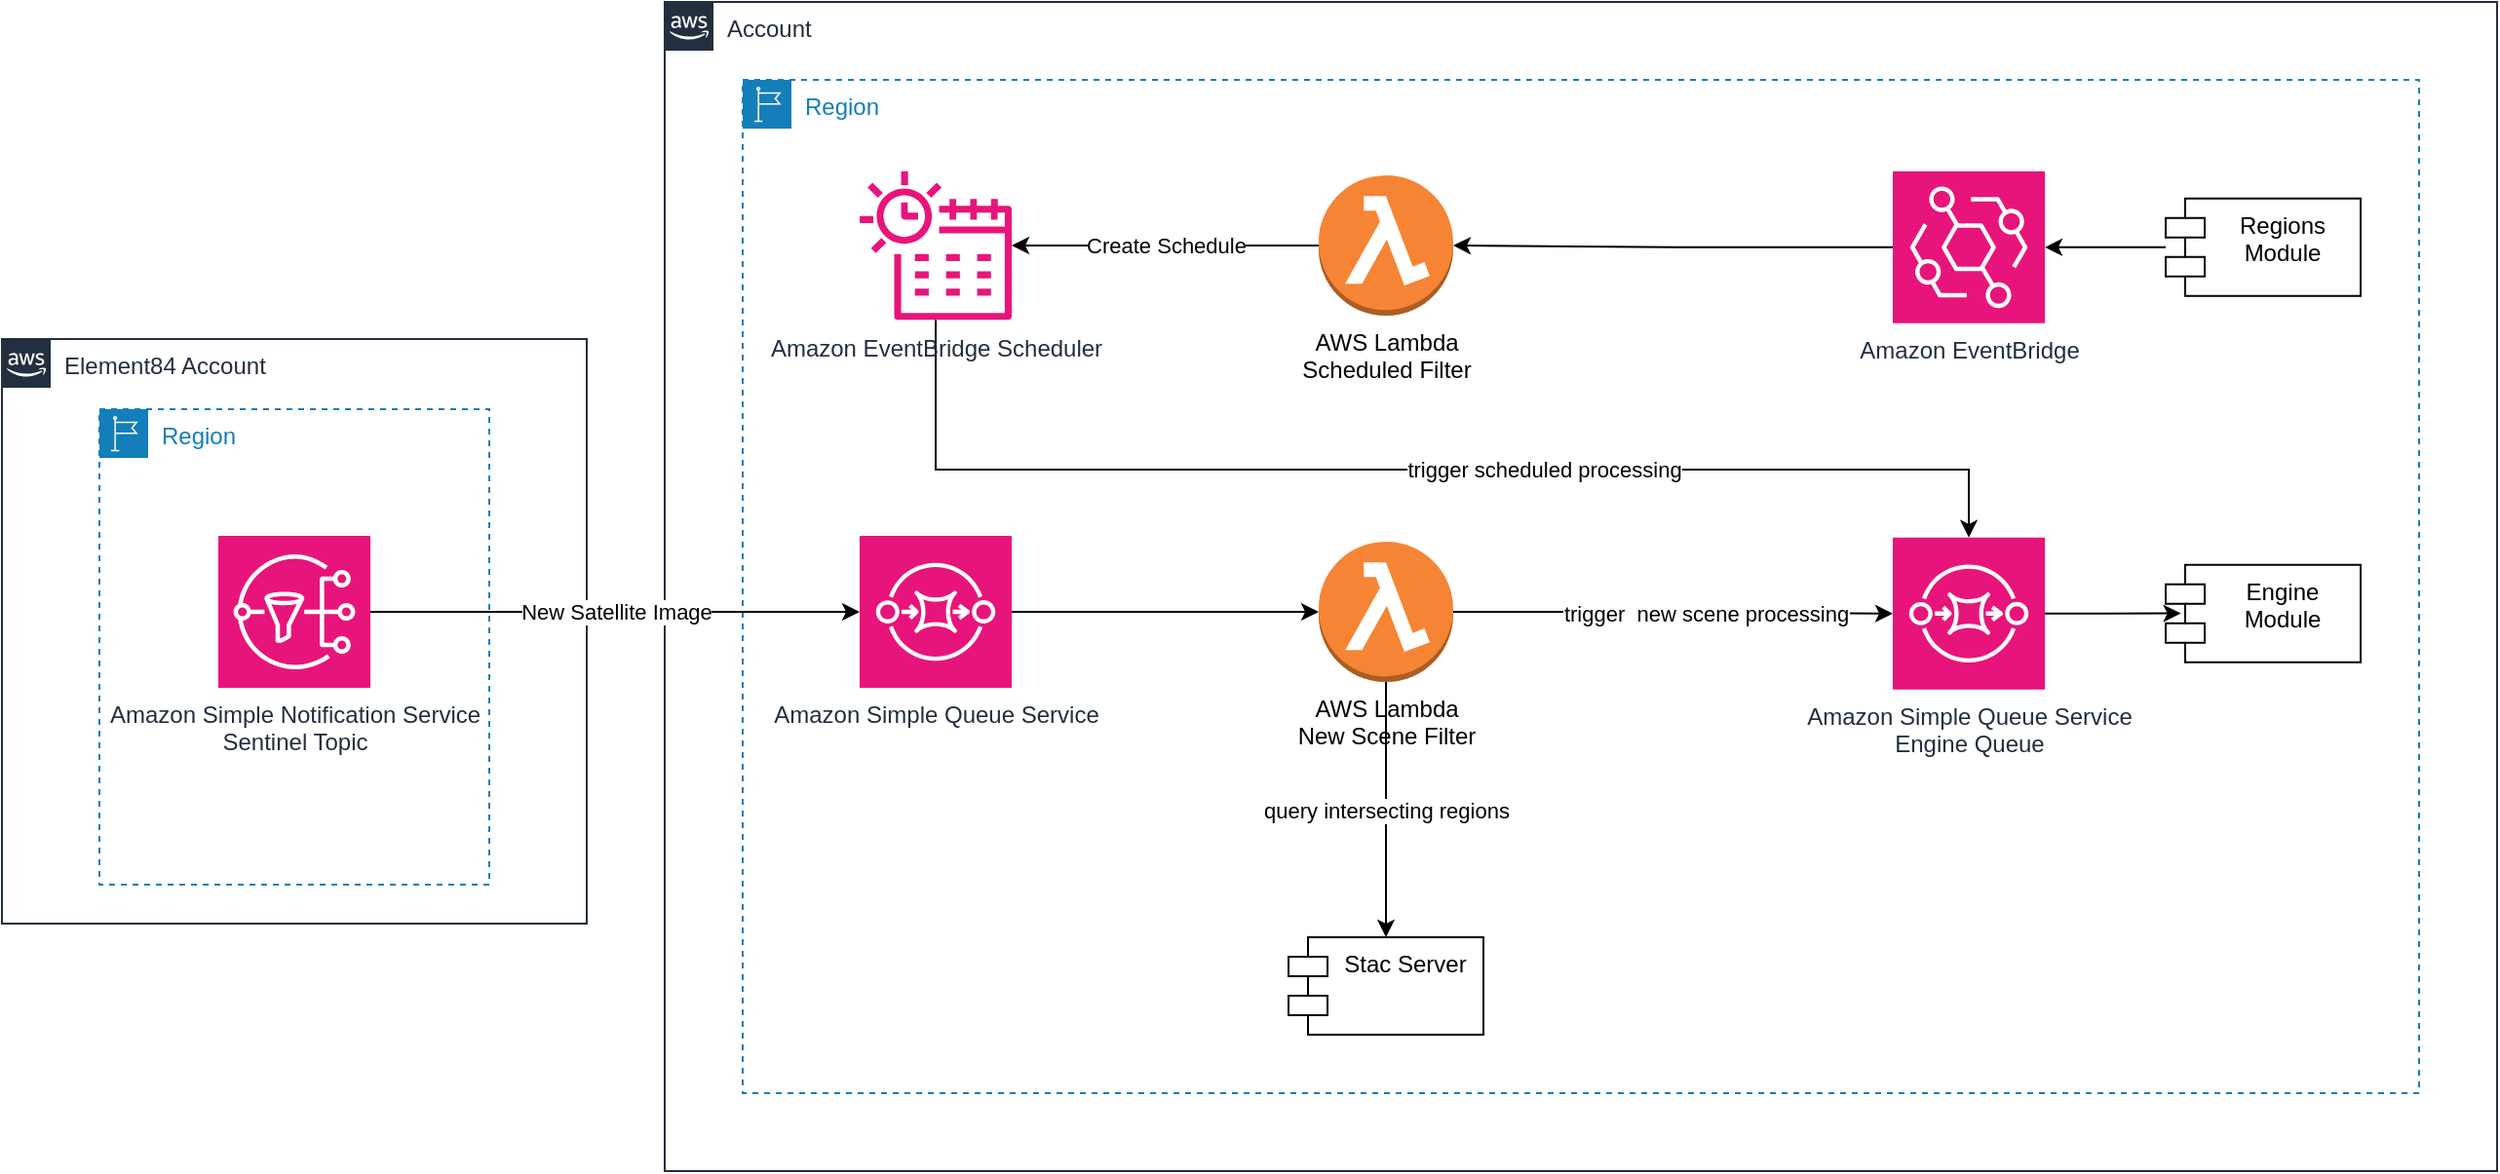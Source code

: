 <mxfile version="21.7.4" type="device">
  <diagram name="Page-1" id="F9or5GQ9XItE_AyRXgZM">
    <mxGraphModel dx="3910" dy="767" grid="1" gridSize="10" guides="1" tooltips="1" connect="1" arrows="1" fold="1" page="1" pageScale="1" pageWidth="2336" pageHeight="1654" math="0" shadow="0">
      <root>
        <mxCell id="0" />
        <mxCell id="1" parent="0" />
        <mxCell id="WcB3qR7SCc_YL2CJhBid-1" value="Account" style="points=[[0,0],[0.25,0],[0.5,0],[0.75,0],[1,0],[1,0.25],[1,0.5],[1,0.75],[1,1],[0.75,1],[0.5,1],[0.25,1],[0,1],[0,0.75],[0,0.5],[0,0.25]];outlineConnect=0;gradientColor=none;html=1;whiteSpace=wrap;fontSize=12;fontStyle=0;container=1;pointerEvents=0;collapsible=0;recursiveResize=0;shape=mxgraph.aws4.group;grIcon=mxgraph.aws4.group_aws_cloud_alt;strokeColor=#232F3E;fillColor=none;verticalAlign=top;align=left;spacingLeft=30;fontColor=#232F3E;dashed=0;" parent="1" vertex="1">
          <mxGeometry x="160" y="200" width="940" height="600" as="geometry" />
        </mxCell>
        <mxCell id="WcB3qR7SCc_YL2CJhBid-3" value="Region" style="points=[[0,0],[0.25,0],[0.5,0],[0.75,0],[1,0],[1,0.25],[1,0.5],[1,0.75],[1,1],[0.75,1],[0.5,1],[0.25,1],[0,1],[0,0.75],[0,0.5],[0,0.25]];outlineConnect=0;gradientColor=none;html=1;whiteSpace=wrap;fontSize=12;fontStyle=0;container=1;pointerEvents=0;collapsible=0;recursiveResize=0;shape=mxgraph.aws4.group;grIcon=mxgraph.aws4.group_region;strokeColor=#147EBA;fillColor=none;verticalAlign=top;align=left;spacingLeft=30;fontColor=#147EBA;dashed=1;" parent="WcB3qR7SCc_YL2CJhBid-1" vertex="1">
          <mxGeometry x="40" y="40" width="860" height="520" as="geometry" />
        </mxCell>
        <mxCell id="WcB3qR7SCc_YL2CJhBid-30" style="edgeStyle=orthogonalEdgeStyle;rounded=0;orthogonalLoop=1;jettySize=auto;html=1;" parent="WcB3qR7SCc_YL2CJhBid-3" source="WcB3qR7SCc_YL2CJhBid-5" target="WcB3qR7SCc_YL2CJhBid-7" edge="1">
          <mxGeometry relative="1" as="geometry">
            <Array as="points">
              <mxPoint x="99" y="200" />
              <mxPoint x="629" y="200" />
            </Array>
          </mxGeometry>
        </mxCell>
        <mxCell id="WcB3qR7SCc_YL2CJhBid-31" value="trigger scheduled processing" style="edgeLabel;html=1;align=center;verticalAlign=middle;resizable=0;points=[];" parent="WcB3qR7SCc_YL2CJhBid-30" vertex="1" connectable="0">
          <mxGeometry x="0.21" y="-2" relative="1" as="geometry">
            <mxPoint y="-2" as="offset" />
          </mxGeometry>
        </mxCell>
        <mxCell id="WcB3qR7SCc_YL2CJhBid-5" value="Amazon EventBridge Scheduler" style="sketch=0;outlineConnect=0;fontColor=#232F3E;gradientColor=none;fillColor=#E7157B;strokeColor=none;dashed=0;verticalLabelPosition=bottom;verticalAlign=top;align=center;html=1;fontSize=12;fontStyle=0;aspect=fixed;pointerEvents=1;shape=mxgraph.aws4.eventbridge_scheduler;" parent="WcB3qR7SCc_YL2CJhBid-3" vertex="1">
          <mxGeometry x="60" y="46" width="78" height="78" as="geometry" />
        </mxCell>
        <mxCell id="WcB3qR7SCc_YL2CJhBid-35" style="edgeStyle=orthogonalEdgeStyle;rounded=0;orthogonalLoop=1;jettySize=auto;html=1;entryX=0.078;entryY=0.498;entryDx=0;entryDy=0;entryPerimeter=0;" parent="WcB3qR7SCc_YL2CJhBid-3" source="WcB3qR7SCc_YL2CJhBid-7" target="WcB3qR7SCc_YL2CJhBid-33" edge="1">
          <mxGeometry relative="1" as="geometry" />
        </mxCell>
        <mxCell id="WcB3qR7SCc_YL2CJhBid-7" value="Amazon Simple Queue Service&lt;br&gt;Engine Queue" style="sketch=0;points=[[0,0,0],[0.25,0,0],[0.5,0,0],[0.75,0,0],[1,0,0],[0,1,0],[0.25,1,0],[0.5,1,0],[0.75,1,0],[1,1,0],[0,0.25,0],[0,0.5,0],[0,0.75,0],[1,0.25,0],[1,0.5,0],[1,0.75,0]];outlineConnect=0;fontColor=#232F3E;fillColor=#E7157B;strokeColor=#ffffff;dashed=0;verticalLabelPosition=bottom;verticalAlign=top;align=center;html=1;fontSize=12;fontStyle=0;aspect=fixed;shape=mxgraph.aws4.resourceIcon;resIcon=mxgraph.aws4.sqs;" parent="WcB3qR7SCc_YL2CJhBid-3" vertex="1">
          <mxGeometry x="590" y="234.89" width="78" height="78" as="geometry" />
        </mxCell>
        <mxCell id="WcB3qR7SCc_YL2CJhBid-27" style="edgeStyle=orthogonalEdgeStyle;rounded=0;orthogonalLoop=1;jettySize=auto;html=1;" parent="WcB3qR7SCc_YL2CJhBid-3" source="WcB3qR7SCc_YL2CJhBid-15" target="WcB3qR7SCc_YL2CJhBid-20" edge="1">
          <mxGeometry relative="1" as="geometry" />
        </mxCell>
        <mxCell id="WcB3qR7SCc_YL2CJhBid-15" value="Amazon Simple Queue Service" style="sketch=0;points=[[0,0,0],[0.25,0,0],[0.5,0,0],[0.75,0,0],[1,0,0],[0,1,0],[0.25,1,0],[0.5,1,0],[0.75,1,0],[1,1,0],[0,0.25,0],[0,0.5,0],[0,0.75,0],[1,0.25,0],[1,0.5,0],[1,0.75,0]];outlineConnect=0;fontColor=#232F3E;fillColor=#E7157B;strokeColor=#ffffff;dashed=0;verticalLabelPosition=bottom;verticalAlign=top;align=center;html=1;fontSize=12;fontStyle=0;aspect=fixed;shape=mxgraph.aws4.resourceIcon;resIcon=mxgraph.aws4.sqs;movable=1;resizable=1;rotatable=1;deletable=1;editable=1;locked=0;connectable=1;" parent="WcB3qR7SCc_YL2CJhBid-3" vertex="1">
          <mxGeometry x="60" y="234" width="78" height="78" as="geometry" />
        </mxCell>
        <mxCell id="WcB3qR7SCc_YL2CJhBid-25" style="edgeStyle=orthogonalEdgeStyle;rounded=0;orthogonalLoop=1;jettySize=auto;html=1;" parent="WcB3qR7SCc_YL2CJhBid-3" source="WcB3qR7SCc_YL2CJhBid-18" target="WcB3qR7SCc_YL2CJhBid-19" edge="1">
          <mxGeometry relative="1" as="geometry" />
        </mxCell>
        <mxCell id="WcB3qR7SCc_YL2CJhBid-18" value="Amazon EventBridge" style="sketch=0;points=[[0,0,0],[0.25,0,0],[0.5,0,0],[0.75,0,0],[1,0,0],[0,1,0],[0.25,1,0],[0.5,1,0],[0.75,1,0],[1,1,0],[0,0.25,0],[0,0.5,0],[0,0.75,0],[1,0.25,0],[1,0.5,0],[1,0.75,0]];outlineConnect=0;fontColor=#232F3E;fillColor=#E7157B;strokeColor=#ffffff;dashed=0;verticalLabelPosition=bottom;verticalAlign=top;align=center;html=1;fontSize=12;fontStyle=0;aspect=fixed;shape=mxgraph.aws4.resourceIcon;resIcon=mxgraph.aws4.eventbridge;" parent="WcB3qR7SCc_YL2CJhBid-3" vertex="1">
          <mxGeometry x="590" y="46.89" width="78" height="78" as="geometry" />
        </mxCell>
        <mxCell id="WcB3qR7SCc_YL2CJhBid-26" value="Create Schedule" style="edgeStyle=orthogonalEdgeStyle;rounded=0;orthogonalLoop=1;jettySize=auto;html=1;" parent="WcB3qR7SCc_YL2CJhBid-3" source="WcB3qR7SCc_YL2CJhBid-19" target="WcB3qR7SCc_YL2CJhBid-5" edge="1">
          <mxGeometry relative="1" as="geometry" />
        </mxCell>
        <mxCell id="WcB3qR7SCc_YL2CJhBid-19" value="AWS Lambda&lt;br&gt;Scheduled Filter" style="outlineConnect=0;dashed=0;verticalLabelPosition=bottom;verticalAlign=top;align=center;html=1;shape=mxgraph.aws3.lambda_function;fillColor=#F58534;gradientColor=none;" parent="WcB3qR7SCc_YL2CJhBid-3" vertex="1">
          <mxGeometry x="295.5" y="49" width="69" height="72" as="geometry" />
        </mxCell>
        <mxCell id="WcB3qR7SCc_YL2CJhBid-28" value="query intersecting regions" style="edgeStyle=orthogonalEdgeStyle;rounded=0;orthogonalLoop=1;jettySize=auto;html=1;" parent="WcB3qR7SCc_YL2CJhBid-3" source="WcB3qR7SCc_YL2CJhBid-20" target="WcB3qR7SCc_YL2CJhBid-21" edge="1">
          <mxGeometry relative="1" as="geometry" />
        </mxCell>
        <mxCell id="WcB3qR7SCc_YL2CJhBid-29" style="edgeStyle=orthogonalEdgeStyle;rounded=0;orthogonalLoop=1;jettySize=auto;html=1;" parent="WcB3qR7SCc_YL2CJhBid-3" source="WcB3qR7SCc_YL2CJhBid-20" target="WcB3qR7SCc_YL2CJhBid-7" edge="1">
          <mxGeometry relative="1" as="geometry" />
        </mxCell>
        <mxCell id="WcB3qR7SCc_YL2CJhBid-32" value="trigger&amp;nbsp; new scene processing" style="edgeLabel;html=1;align=center;verticalAlign=middle;resizable=0;points=[];" parent="WcB3qR7SCc_YL2CJhBid-29" vertex="1" connectable="0">
          <mxGeometry x="0.147" relative="1" as="geometry">
            <mxPoint as="offset" />
          </mxGeometry>
        </mxCell>
        <mxCell id="WcB3qR7SCc_YL2CJhBid-20" value="AWS Lambda&lt;br&gt;New Scene Filter" style="outlineConnect=0;dashed=0;verticalLabelPosition=bottom;verticalAlign=top;align=center;html=1;shape=mxgraph.aws3.lambda_function;fillColor=#F58534;gradientColor=none;" parent="WcB3qR7SCc_YL2CJhBid-3" vertex="1">
          <mxGeometry x="295.5" y="237" width="69" height="72" as="geometry" />
        </mxCell>
        <mxCell id="WcB3qR7SCc_YL2CJhBid-21" value="Stac Server" style="shape=module;align=left;spacingLeft=20;align=center;verticalAlign=top;whiteSpace=wrap;html=1;" parent="WcB3qR7SCc_YL2CJhBid-3" vertex="1">
          <mxGeometry x="280" y="440" width="100" height="50" as="geometry" />
        </mxCell>
        <mxCell id="WcB3qR7SCc_YL2CJhBid-24" style="edgeStyle=orthogonalEdgeStyle;rounded=0;orthogonalLoop=1;jettySize=auto;html=1;" parent="WcB3qR7SCc_YL2CJhBid-3" source="WcB3qR7SCc_YL2CJhBid-22" target="WcB3qR7SCc_YL2CJhBid-18" edge="1">
          <mxGeometry relative="1" as="geometry" />
        </mxCell>
        <mxCell id="WcB3qR7SCc_YL2CJhBid-22" value="Regions&lt;br&gt;Module" style="shape=module;align=left;spacingLeft=20;align=center;verticalAlign=top;whiteSpace=wrap;html=1;" parent="WcB3qR7SCc_YL2CJhBid-3" vertex="1">
          <mxGeometry x="730" y="60.89" width="100" height="50" as="geometry" />
        </mxCell>
        <mxCell id="WcB3qR7SCc_YL2CJhBid-33" value="Engine&lt;br&gt;Module" style="shape=module;align=left;spacingLeft=20;align=center;verticalAlign=top;whiteSpace=wrap;html=1;" parent="WcB3qR7SCc_YL2CJhBid-3" vertex="1">
          <mxGeometry x="730" y="248.89" width="100" height="50" as="geometry" />
        </mxCell>
        <mxCell id="WcB3qR7SCc_YL2CJhBid-13" value="Element84 Account" style="points=[[0,0],[0.25,0],[0.5,0],[0.75,0],[1,0],[1,0.25],[1,0.5],[1,0.75],[1,1],[0.75,1],[0.5,1],[0.25,1],[0,1],[0,0.75],[0,0.5],[0,0.25]];outlineConnect=0;gradientColor=none;html=1;whiteSpace=wrap;fontSize=12;fontStyle=0;container=1;pointerEvents=0;collapsible=0;recursiveResize=0;shape=mxgraph.aws4.group;grIcon=mxgraph.aws4.group_aws_cloud_alt;strokeColor=#232F3E;fillColor=none;verticalAlign=top;align=left;spacingLeft=30;fontColor=#232F3E;dashed=0;" parent="1" vertex="1">
          <mxGeometry x="-180" y="373" width="300" height="300" as="geometry" />
        </mxCell>
        <mxCell id="WcB3qR7SCc_YL2CJhBid-16" value="Region" style="points=[[0,0],[0.25,0],[0.5,0],[0.75,0],[1,0],[1,0.25],[1,0.5],[1,0.75],[1,1],[0.75,1],[0.5,1],[0.25,1],[0,1],[0,0.75],[0,0.5],[0,0.25]];outlineConnect=0;gradientColor=none;html=1;whiteSpace=wrap;fontSize=12;fontStyle=0;container=1;pointerEvents=0;collapsible=0;recursiveResize=0;shape=mxgraph.aws4.group;grIcon=mxgraph.aws4.group_region;strokeColor=#147EBA;fillColor=none;verticalAlign=top;align=left;spacingLeft=30;fontColor=#147EBA;dashed=1;" parent="WcB3qR7SCc_YL2CJhBid-13" vertex="1">
          <mxGeometry x="50" y="36" width="200" height="244" as="geometry" />
        </mxCell>
        <mxCell id="WcB3qR7SCc_YL2CJhBid-17" value="Amazon Simple Notification Service&lt;br&gt;Sentinel Topic" style="sketch=0;points=[[0,0,0],[0.25,0,0],[0.5,0,0],[0.75,0,0],[1,0,0],[0,1,0],[0.25,1,0],[0.5,1,0],[0.75,1,0],[1,1,0],[0,0.25,0],[0,0.5,0],[0,0.75,0],[1,0.25,0],[1,0.5,0],[1,0.75,0]];outlineConnect=0;fontColor=#232F3E;fillColor=#E7157B;strokeColor=#ffffff;dashed=0;verticalLabelPosition=bottom;verticalAlign=top;align=center;html=1;fontSize=12;fontStyle=0;aspect=fixed;shape=mxgraph.aws4.resourceIcon;resIcon=mxgraph.aws4.sns;" parent="WcB3qR7SCc_YL2CJhBid-16" vertex="1">
          <mxGeometry x="61" y="65" width="78" height="78" as="geometry" />
        </mxCell>
        <mxCell id="WcB3qR7SCc_YL2CJhBid-23" value="New Satellite Image" style="edgeStyle=orthogonalEdgeStyle;rounded=0;orthogonalLoop=1;jettySize=auto;html=1;" parent="1" source="WcB3qR7SCc_YL2CJhBid-17" target="WcB3qR7SCc_YL2CJhBid-15" edge="1">
          <mxGeometry relative="1" as="geometry" />
        </mxCell>
      </root>
    </mxGraphModel>
  </diagram>
</mxfile>
